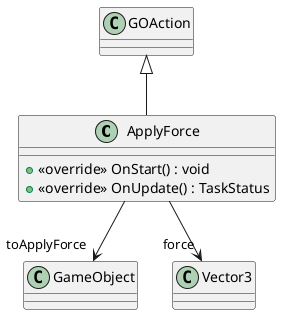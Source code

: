 @startuml
class ApplyForce {
    + <<override>> OnStart() : void
    + <<override>> OnUpdate() : TaskStatus
}
GOAction <|-- ApplyForce
ApplyForce --> "toApplyForce" GameObject
ApplyForce --> "force" Vector3
@enduml
